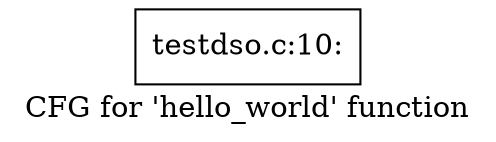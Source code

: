 digraph "CFG for 'hello_world' function" {
	label="CFG for 'hello_world' function";

	Node0x4b4c0b0 [shape=record,label="{testdso.c:10:}"];
}
